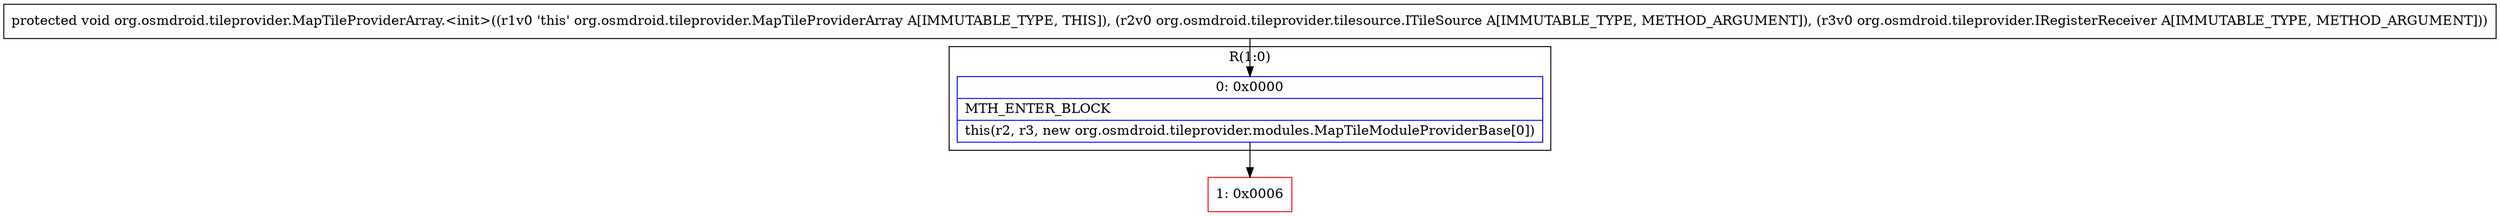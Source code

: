 digraph "CFG fororg.osmdroid.tileprovider.MapTileProviderArray.\<init\>(Lorg\/osmdroid\/tileprovider\/tilesource\/ITileSource;Lorg\/osmdroid\/tileprovider\/IRegisterReceiver;)V" {
subgraph cluster_Region_1665247905 {
label = "R(1:0)";
node [shape=record,color=blue];
Node_0 [shape=record,label="{0\:\ 0x0000|MTH_ENTER_BLOCK\l|this(r2, r3, new org.osmdroid.tileprovider.modules.MapTileModuleProviderBase[0])\l}"];
}
Node_1 [shape=record,color=red,label="{1\:\ 0x0006}"];
MethodNode[shape=record,label="{protected void org.osmdroid.tileprovider.MapTileProviderArray.\<init\>((r1v0 'this' org.osmdroid.tileprovider.MapTileProviderArray A[IMMUTABLE_TYPE, THIS]), (r2v0 org.osmdroid.tileprovider.tilesource.ITileSource A[IMMUTABLE_TYPE, METHOD_ARGUMENT]), (r3v0 org.osmdroid.tileprovider.IRegisterReceiver A[IMMUTABLE_TYPE, METHOD_ARGUMENT])) }"];
MethodNode -> Node_0;
Node_0 -> Node_1;
}

